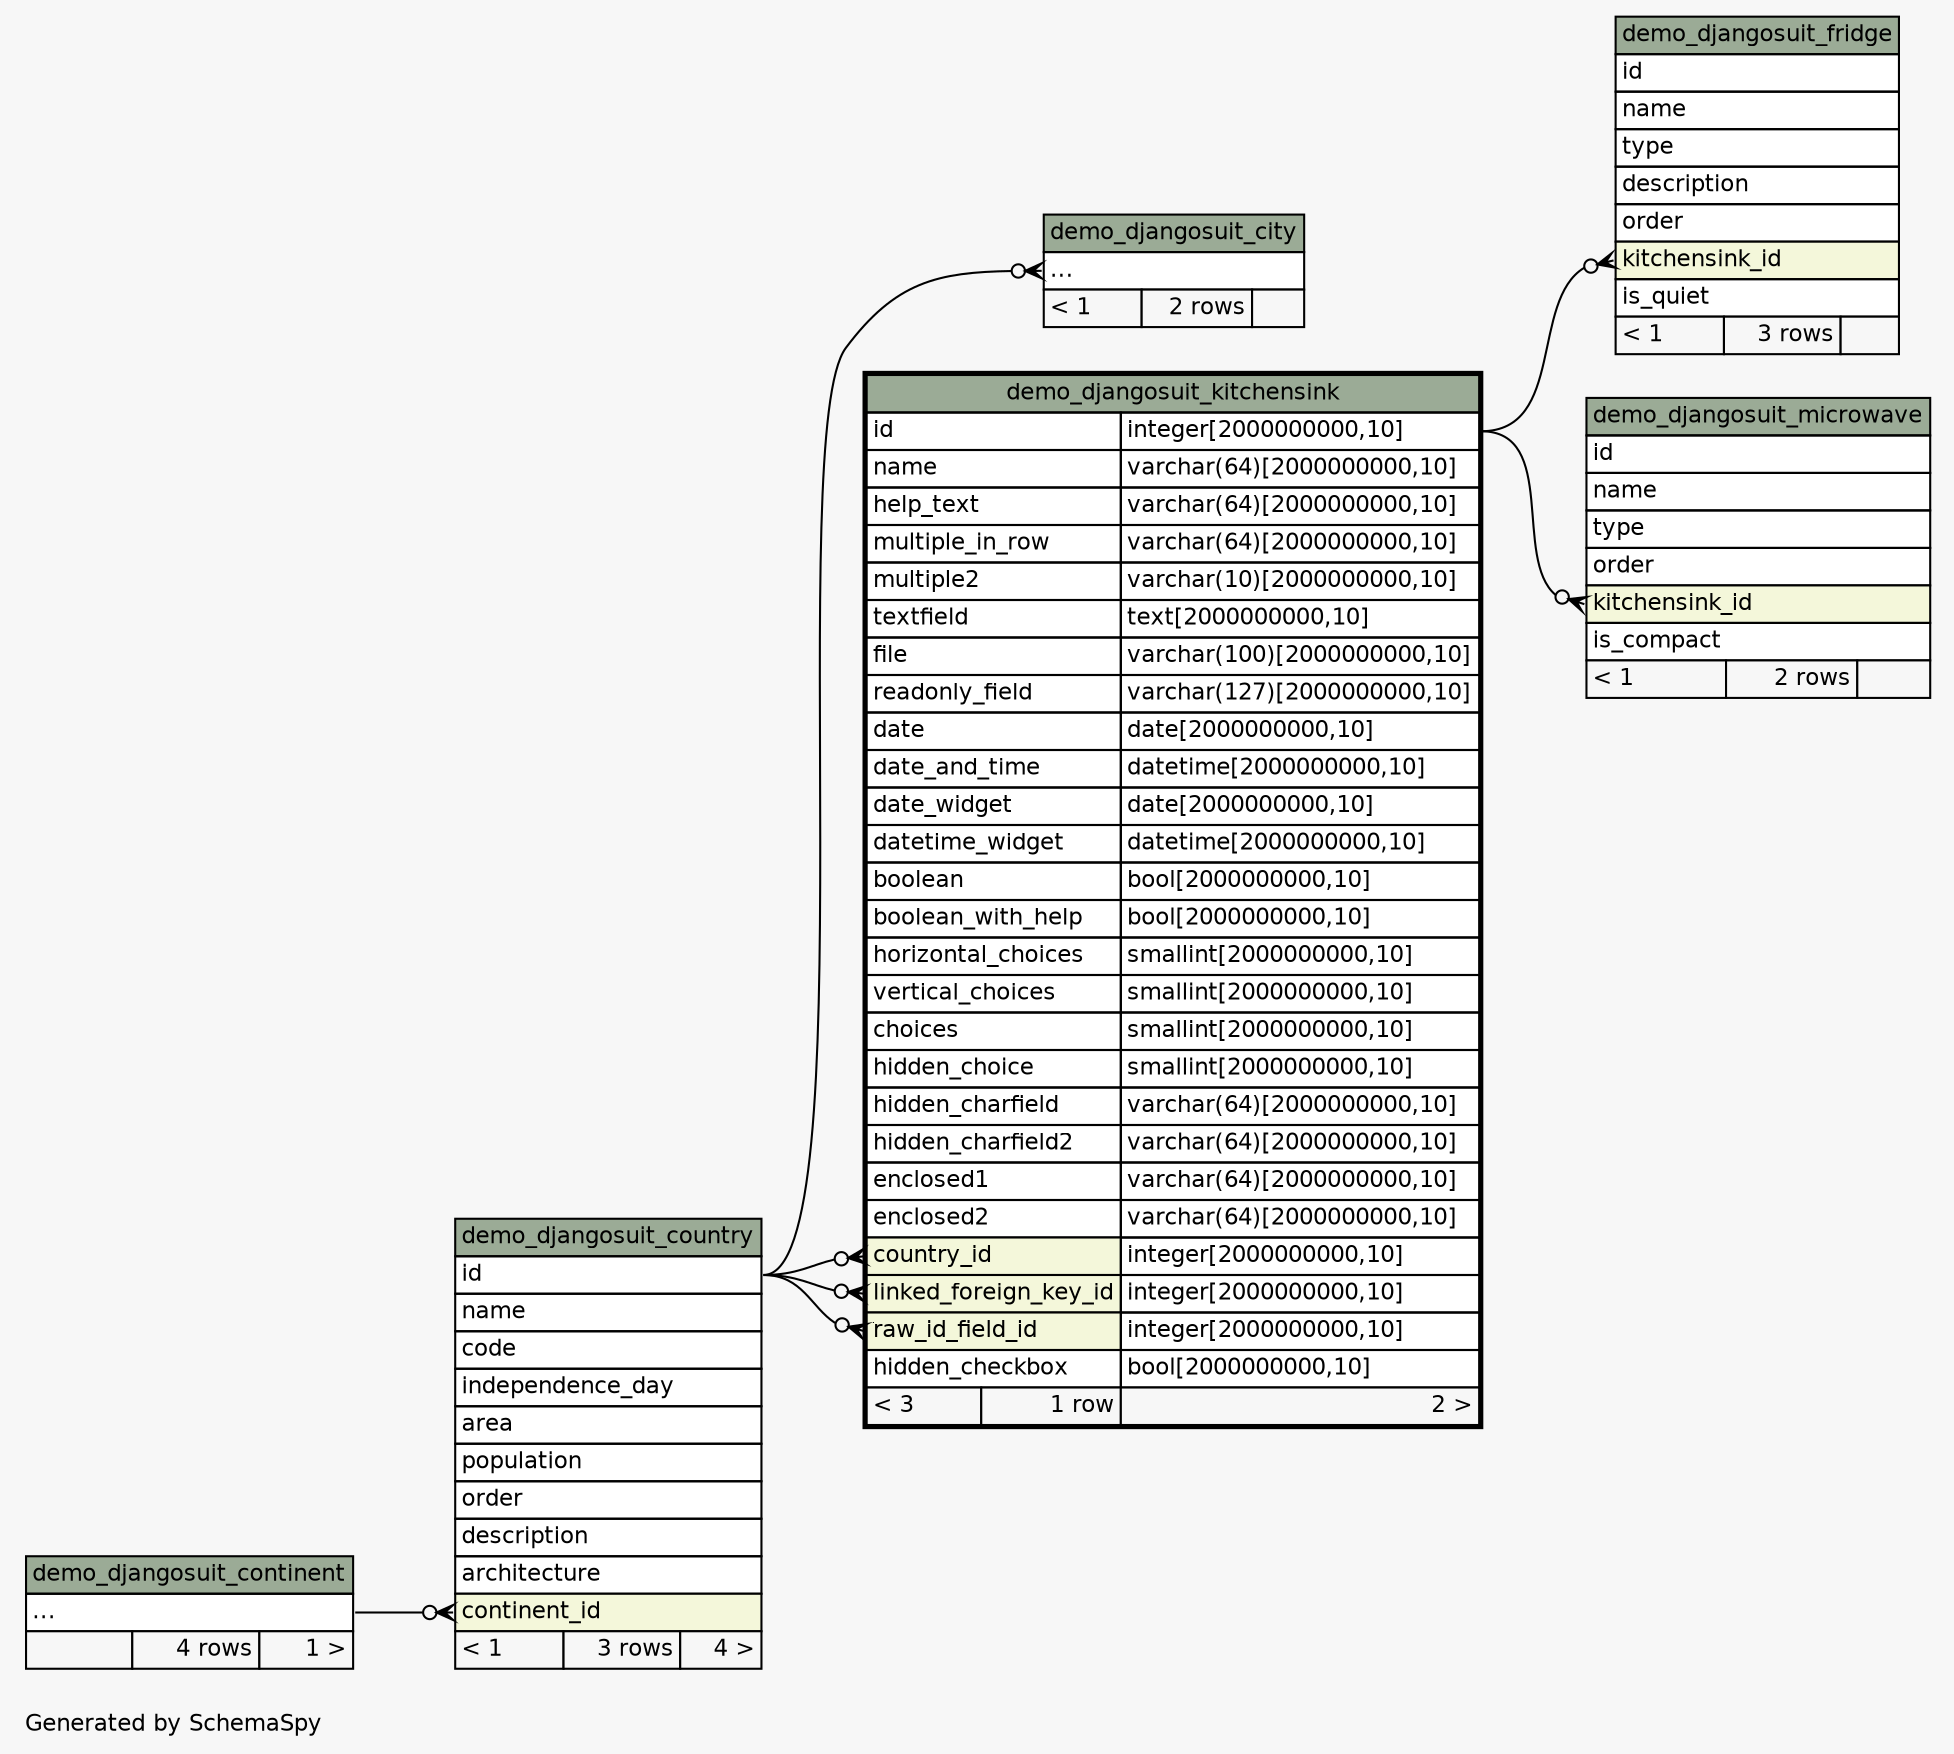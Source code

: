 // dot 2.38.0 on Windows 7 6.1
// SchemaSpy rev 590
digraph "twoDegreesRelationshipsDiagram" {
  graph [
    rankdir="RL"
    bgcolor="#f7f7f7"
    label="\nGenerated by SchemaSpy"
    labeljust="l"
    nodesep="0.18"
    ranksep="0.46"
    fontname="Helvetica"
    fontsize="11"
  ];
  node [
    fontname="Helvetica"
    fontsize="11"
    shape="plaintext"
  ];
  edge [
    arrowsize="0.8"
  ];
  "demo_djangosuit_city":"elipses":w -> "demo_djangosuit_country":"id":e [arrowhead=none dir=back arrowtail=crowodot];
  "demo_djangosuit_country":"continent_id":w -> "demo_djangosuit_continent":"elipses":e [arrowhead=none dir=back arrowtail=crowodot];
  "demo_djangosuit_fridge":"kitchensink_id":w -> "demo_djangosuit_kitchensink":"id.type":e [arrowhead=none dir=back arrowtail=crowodot];
  "demo_djangosuit_kitchensink":"country_id":w -> "demo_djangosuit_country":"id":e [arrowhead=none dir=back arrowtail=crowodot];
  "demo_djangosuit_kitchensink":"linked_foreign_key_id":w -> "demo_djangosuit_country":"id":e [arrowhead=none dir=back arrowtail=crowodot];
  "demo_djangosuit_kitchensink":"raw_id_field_id":w -> "demo_djangosuit_country":"id":e [arrowhead=none dir=back arrowtail=crowodot];
  "demo_djangosuit_microwave":"kitchensink_id":w -> "demo_djangosuit_kitchensink":"id.type":e [arrowhead=none dir=back arrowtail=crowodot];
  "demo_djangosuit_city" [
    label=<
    <TABLE BORDER="0" CELLBORDER="1" CELLSPACING="0" BGCOLOR="#ffffff">
      <TR><TD COLSPAN="3" BGCOLOR="#9bab96" ALIGN="CENTER">demo_djangosuit_city</TD></TR>
      <TR><TD PORT="elipses" COLSPAN="3" ALIGN="LEFT">...</TD></TR>
      <TR><TD ALIGN="LEFT" BGCOLOR="#f7f7f7">&lt; 1</TD><TD ALIGN="RIGHT" BGCOLOR="#f7f7f7">2 rows</TD><TD ALIGN="RIGHT" BGCOLOR="#f7f7f7">  </TD></TR>
    </TABLE>>
    URL="demo_djangosuit_city.html"
    tooltip="demo_djangosuit_city"
  ];
  "demo_djangosuit_continent" [
    label=<
    <TABLE BORDER="0" CELLBORDER="1" CELLSPACING="0" BGCOLOR="#ffffff">
      <TR><TD COLSPAN="3" BGCOLOR="#9bab96" ALIGN="CENTER">demo_djangosuit_continent</TD></TR>
      <TR><TD PORT="elipses" COLSPAN="3" ALIGN="LEFT">...</TD></TR>
      <TR><TD ALIGN="LEFT" BGCOLOR="#f7f7f7">  </TD><TD ALIGN="RIGHT" BGCOLOR="#f7f7f7">4 rows</TD><TD ALIGN="RIGHT" BGCOLOR="#f7f7f7">1 &gt;</TD></TR>
    </TABLE>>
    URL="demo_djangosuit_continent.html"
    tooltip="demo_djangosuit_continent"
  ];
  "demo_djangosuit_country" [
    label=<
    <TABLE BORDER="0" CELLBORDER="1" CELLSPACING="0" BGCOLOR="#ffffff">
      <TR><TD COLSPAN="3" BGCOLOR="#9bab96" ALIGN="CENTER">demo_djangosuit_country</TD></TR>
      <TR><TD PORT="id" COLSPAN="3" ALIGN="LEFT">id</TD></TR>
      <TR><TD PORT="name" COLSPAN="3" ALIGN="LEFT">name</TD></TR>
      <TR><TD PORT="code" COLSPAN="3" ALIGN="LEFT">code</TD></TR>
      <TR><TD PORT="independence_day" COLSPAN="3" ALIGN="LEFT">independence_day</TD></TR>
      <TR><TD PORT="area" COLSPAN="3" ALIGN="LEFT">area</TD></TR>
      <TR><TD PORT="population" COLSPAN="3" ALIGN="LEFT">population</TD></TR>
      <TR><TD PORT="order" COLSPAN="3" ALIGN="LEFT">order</TD></TR>
      <TR><TD PORT="description" COLSPAN="3" ALIGN="LEFT">description</TD></TR>
      <TR><TD PORT="architecture" COLSPAN="3" ALIGN="LEFT">architecture</TD></TR>
      <TR><TD PORT="continent_id" COLSPAN="3" BGCOLOR="#f4f7da" ALIGN="LEFT">continent_id</TD></TR>
      <TR><TD ALIGN="LEFT" BGCOLOR="#f7f7f7">&lt; 1</TD><TD ALIGN="RIGHT" BGCOLOR="#f7f7f7">3 rows</TD><TD ALIGN="RIGHT" BGCOLOR="#f7f7f7">4 &gt;</TD></TR>
    </TABLE>>
    URL="demo_djangosuit_country.html"
    tooltip="demo_djangosuit_country"
  ];
  "demo_djangosuit_fridge" [
    label=<
    <TABLE BORDER="0" CELLBORDER="1" CELLSPACING="0" BGCOLOR="#ffffff">
      <TR><TD COLSPAN="3" BGCOLOR="#9bab96" ALIGN="CENTER">demo_djangosuit_fridge</TD></TR>
      <TR><TD PORT="id" COLSPAN="3" ALIGN="LEFT">id</TD></TR>
      <TR><TD PORT="name" COLSPAN="3" ALIGN="LEFT">name</TD></TR>
      <TR><TD PORT="type" COLSPAN="3" ALIGN="LEFT">type</TD></TR>
      <TR><TD PORT="description" COLSPAN="3" ALIGN="LEFT">description</TD></TR>
      <TR><TD PORT="order" COLSPAN="3" ALIGN="LEFT">order</TD></TR>
      <TR><TD PORT="kitchensink_id" COLSPAN="3" BGCOLOR="#f4f7da" ALIGN="LEFT">kitchensink_id</TD></TR>
      <TR><TD PORT="is_quiet" COLSPAN="3" ALIGN="LEFT">is_quiet</TD></TR>
      <TR><TD ALIGN="LEFT" BGCOLOR="#f7f7f7">&lt; 1</TD><TD ALIGN="RIGHT" BGCOLOR="#f7f7f7">3 rows</TD><TD ALIGN="RIGHT" BGCOLOR="#f7f7f7">  </TD></TR>
    </TABLE>>
    URL="demo_djangosuit_fridge.html"
    tooltip="demo_djangosuit_fridge"
  ];
  "demo_djangosuit_kitchensink" [
    label=<
    <TABLE BORDER="2" CELLBORDER="1" CELLSPACING="0" BGCOLOR="#ffffff">
      <TR><TD COLSPAN="3" BGCOLOR="#9bab96" ALIGN="CENTER">demo_djangosuit_kitchensink</TD></TR>
      <TR><TD PORT="id" COLSPAN="2" ALIGN="LEFT">id</TD><TD PORT="id.type" ALIGN="LEFT">integer[2000000000,10]</TD></TR>
      <TR><TD PORT="name" COLSPAN="2" ALIGN="LEFT">name</TD><TD PORT="name.type" ALIGN="LEFT">varchar(64)[2000000000,10]</TD></TR>
      <TR><TD PORT="help_text" COLSPAN="2" ALIGN="LEFT">help_text</TD><TD PORT="help_text.type" ALIGN="LEFT">varchar(64)[2000000000,10]</TD></TR>
      <TR><TD PORT="multiple_in_row" COLSPAN="2" ALIGN="LEFT">multiple_in_row</TD><TD PORT="multiple_in_row.type" ALIGN="LEFT">varchar(64)[2000000000,10]</TD></TR>
      <TR><TD PORT="multiple2" COLSPAN="2" ALIGN="LEFT">multiple2</TD><TD PORT="multiple2.type" ALIGN="LEFT">varchar(10)[2000000000,10]</TD></TR>
      <TR><TD PORT="textfield" COLSPAN="2" ALIGN="LEFT">textfield</TD><TD PORT="textfield.type" ALIGN="LEFT">text[2000000000,10]</TD></TR>
      <TR><TD PORT="file" COLSPAN="2" ALIGN="LEFT">file</TD><TD PORT="file.type" ALIGN="LEFT">varchar(100)[2000000000,10]</TD></TR>
      <TR><TD PORT="readonly_field" COLSPAN="2" ALIGN="LEFT">readonly_field</TD><TD PORT="readonly_field.type" ALIGN="LEFT">varchar(127)[2000000000,10]</TD></TR>
      <TR><TD PORT="date" COLSPAN="2" ALIGN="LEFT">date</TD><TD PORT="date.type" ALIGN="LEFT">date[2000000000,10]</TD></TR>
      <TR><TD PORT="date_and_time" COLSPAN="2" ALIGN="LEFT">date_and_time</TD><TD PORT="date_and_time.type" ALIGN="LEFT">datetime[2000000000,10]</TD></TR>
      <TR><TD PORT="date_widget" COLSPAN="2" ALIGN="LEFT">date_widget</TD><TD PORT="date_widget.type" ALIGN="LEFT">date[2000000000,10]</TD></TR>
      <TR><TD PORT="datetime_widget" COLSPAN="2" ALIGN="LEFT">datetime_widget</TD><TD PORT="datetime_widget.type" ALIGN="LEFT">datetime[2000000000,10]</TD></TR>
      <TR><TD PORT="boolean" COLSPAN="2" ALIGN="LEFT">boolean</TD><TD PORT="boolean.type" ALIGN="LEFT">bool[2000000000,10]</TD></TR>
      <TR><TD PORT="boolean_with_help" COLSPAN="2" ALIGN="LEFT">boolean_with_help</TD><TD PORT="boolean_with_help.type" ALIGN="LEFT">bool[2000000000,10]</TD></TR>
      <TR><TD PORT="horizontal_choices" COLSPAN="2" ALIGN="LEFT">horizontal_choices</TD><TD PORT="horizontal_choices.type" ALIGN="LEFT">smallint[2000000000,10]</TD></TR>
      <TR><TD PORT="vertical_choices" COLSPAN="2" ALIGN="LEFT">vertical_choices</TD><TD PORT="vertical_choices.type" ALIGN="LEFT">smallint[2000000000,10]</TD></TR>
      <TR><TD PORT="choices" COLSPAN="2" ALIGN="LEFT">choices</TD><TD PORT="choices.type" ALIGN="LEFT">smallint[2000000000,10]</TD></TR>
      <TR><TD PORT="hidden_choice" COLSPAN="2" ALIGN="LEFT">hidden_choice</TD><TD PORT="hidden_choice.type" ALIGN="LEFT">smallint[2000000000,10]</TD></TR>
      <TR><TD PORT="hidden_charfield" COLSPAN="2" ALIGN="LEFT">hidden_charfield</TD><TD PORT="hidden_charfield.type" ALIGN="LEFT">varchar(64)[2000000000,10]</TD></TR>
      <TR><TD PORT="hidden_charfield2" COLSPAN="2" ALIGN="LEFT">hidden_charfield2</TD><TD PORT="hidden_charfield2.type" ALIGN="LEFT">varchar(64)[2000000000,10]</TD></TR>
      <TR><TD PORT="enclosed1" COLSPAN="2" ALIGN="LEFT">enclosed1</TD><TD PORT="enclosed1.type" ALIGN="LEFT">varchar(64)[2000000000,10]</TD></TR>
      <TR><TD PORT="enclosed2" COLSPAN="2" ALIGN="LEFT">enclosed2</TD><TD PORT="enclosed2.type" ALIGN="LEFT">varchar(64)[2000000000,10]</TD></TR>
      <TR><TD PORT="country_id" COLSPAN="2" BGCOLOR="#f4f7da" ALIGN="LEFT">country_id</TD><TD PORT="country_id.type" ALIGN="LEFT">integer[2000000000,10]</TD></TR>
      <TR><TD PORT="linked_foreign_key_id" COLSPAN="2" BGCOLOR="#f4f7da" ALIGN="LEFT">linked_foreign_key_id</TD><TD PORT="linked_foreign_key_id.type" ALIGN="LEFT">integer[2000000000,10]</TD></TR>
      <TR><TD PORT="raw_id_field_id" COLSPAN="2" BGCOLOR="#f4f7da" ALIGN="LEFT">raw_id_field_id</TD><TD PORT="raw_id_field_id.type" ALIGN="LEFT">integer[2000000000,10]</TD></TR>
      <TR><TD PORT="hidden_checkbox" COLSPAN="2" ALIGN="LEFT">hidden_checkbox</TD><TD PORT="hidden_checkbox.type" ALIGN="LEFT">bool[2000000000,10]</TD></TR>
      <TR><TD ALIGN="LEFT" BGCOLOR="#f7f7f7">&lt; 3</TD><TD ALIGN="RIGHT" BGCOLOR="#f7f7f7">1 row</TD><TD ALIGN="RIGHT" BGCOLOR="#f7f7f7">2 &gt;</TD></TR>
    </TABLE>>
    URL="demo_djangosuit_kitchensink.html"
    tooltip="demo_djangosuit_kitchensink"
  ];
  "demo_djangosuit_microwave" [
    label=<
    <TABLE BORDER="0" CELLBORDER="1" CELLSPACING="0" BGCOLOR="#ffffff">
      <TR><TD COLSPAN="3" BGCOLOR="#9bab96" ALIGN="CENTER">demo_djangosuit_microwave</TD></TR>
      <TR><TD PORT="id" COLSPAN="3" ALIGN="LEFT">id</TD></TR>
      <TR><TD PORT="name" COLSPAN="3" ALIGN="LEFT">name</TD></TR>
      <TR><TD PORT="type" COLSPAN="3" ALIGN="LEFT">type</TD></TR>
      <TR><TD PORT="order" COLSPAN="3" ALIGN="LEFT">order</TD></TR>
      <TR><TD PORT="kitchensink_id" COLSPAN="3" BGCOLOR="#f4f7da" ALIGN="LEFT">kitchensink_id</TD></TR>
      <TR><TD PORT="is_compact" COLSPAN="3" ALIGN="LEFT">is_compact</TD></TR>
      <TR><TD ALIGN="LEFT" BGCOLOR="#f7f7f7">&lt; 1</TD><TD ALIGN="RIGHT" BGCOLOR="#f7f7f7">2 rows</TD><TD ALIGN="RIGHT" BGCOLOR="#f7f7f7">  </TD></TR>
    </TABLE>>
    URL="demo_djangosuit_microwave.html"
    tooltip="demo_djangosuit_microwave"
  ];
}
